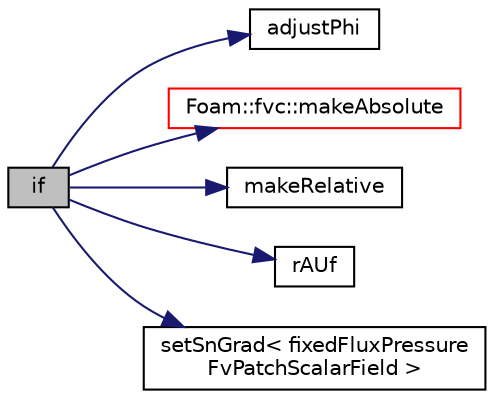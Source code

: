 digraph "if"
{
  bgcolor="transparent";
  edge [fontname="Helvetica",fontsize="10",labelfontname="Helvetica",labelfontsize="10"];
  node [fontname="Helvetica",fontsize="10",shape=record];
  rankdir="LR";
  Node1 [label="if",height=0.2,width=0.4,color="black", fillcolor="grey75", style="filled", fontcolor="black"];
  Node1 -> Node2 [color="midnightblue",fontsize="10",style="solid",fontname="Helvetica"];
  Node2 [label="adjustPhi",height=0.2,width=0.4,color="black",URL="$a02937.html#ac6b67fc0ab6db9e2b5f2cc90bca8e3b2"];
  Node1 -> Node3 [color="midnightblue",fontsize="10",style="solid",fontname="Helvetica"];
  Node3 [label="Foam::fvc::makeAbsolute",height=0.2,width=0.4,color="red",URL="$a10768.html#abd91566bcbbe9cc41337f6ecc58c8f10",tooltip="Make the given flux absolute. "];
  Node1 -> Node4 [color="midnightblue",fontsize="10",style="solid",fontname="Helvetica"];
  Node4 [label="makeRelative",height=0.2,width=0.4,color="black",URL="$a02923.html#a1091d12f90202cefb0487730316abd8c"];
  Node1 -> Node5 [color="midnightblue",fontsize="10",style="solid",fontname="Helvetica"];
  Node5 [label="rAUf",height=0.2,width=0.4,color="black",URL="$a02936.html#ae693ae4c2085edc7ebb2aac47e046b2d"];
  Node1 -> Node6 [color="midnightblue",fontsize="10",style="solid",fontname="Helvetica"];
  Node6 [label="setSnGrad\< fixedFluxPressure\lFvPatchScalarField \>",height=0.2,width=0.4,color="black",URL="$a02924.html#a7df668f205a383521ed4b57860ab3bf1"];
}
